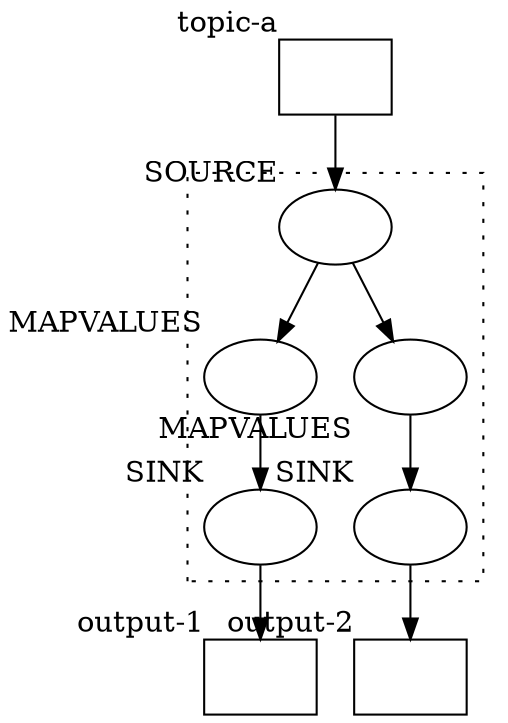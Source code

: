 digraph g_fan_out {
  output_1 [shape=box, label="", xlabel="output-1"];
  output_2 [shape=box, label="", xlabel="output-2"];
  topic_a [shape=box, label="", xlabel="topic-a"];
  KSTREAM_SINK_0000000003 -> output_1;
  KSTREAM_SINK_0000000004 -> output_2;
  topic_a -> KSTREAM_SOURCE_0000000000;
  subgraph cluster_0 {
    style=dotted;
    KSTREAM_MAPVALUES_0000000001 -> KSTREAM_SINK_0000000003;
    KSTREAM_MAPVALUES_0000000002 -> KSTREAM_SINK_0000000004;
    KSTREAM_SOURCE_0000000000 -> KSTREAM_MAPVALUES_0000000001;
    KSTREAM_SOURCE_0000000000 -> KSTREAM_MAPVALUES_0000000002;
    KSTREAM_SOURCE_0000000000 [shape=ellipse, label="", xlabel="SOURCE"];
    KSTREAM_MAPVALUES_0000000001 [shape=ellipse, label="", xlabel="MAPVALUES"];
    KSTREAM_MAPVALUES_0000000002 [shape=ellipse, label="", xlabel="MAPVALUES"];
    KSTREAM_SINK_0000000003 [shape=ellipse, label="", xlabel="SINK"];
    KSTREAM_SINK_0000000004 [shape=ellipse, label="", xlabel="SINK"];
  }
}
